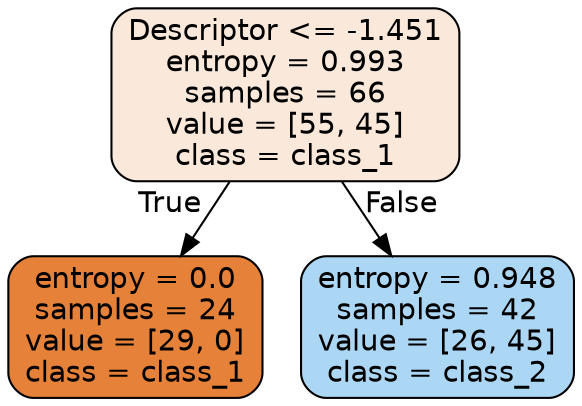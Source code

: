 digraph Tree {
node [shape=box, style="filled, rounded", color="black", fontname="helvetica"] ;
edge [fontname="helvetica"] ;
0 [label="Descriptor <= -1.451\nentropy = 0.993\nsamples = 66\nvalue = [55, 45]\nclass = class_1", fillcolor="#fae8db"] ;
1 [label="entropy = 0.0\nsamples = 24\nvalue = [29, 0]\nclass = class_1", fillcolor="#e58139"] ;
0 -> 1 [labeldistance=2.5, labelangle=45, headlabel="True"] ;
2 [label="entropy = 0.948\nsamples = 42\nvalue = [26, 45]\nclass = class_2", fillcolor="#abd6f4"] ;
0 -> 2 [labeldistance=2.5, labelangle=-45, headlabel="False"] ;
}